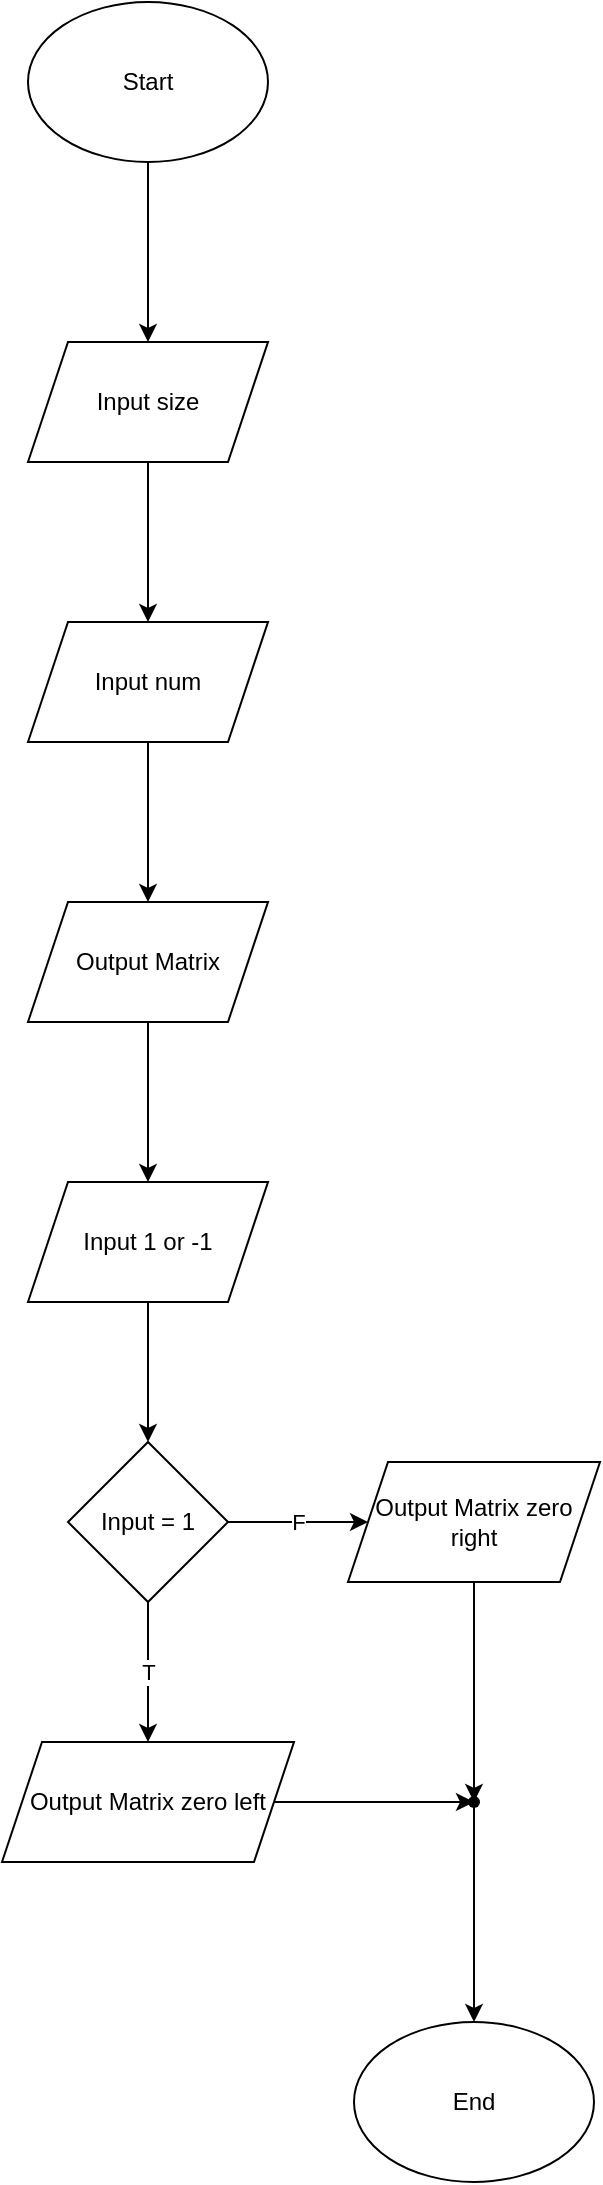 <mxfile version="25.0.1">
  <diagram name="หน้า-1" id="TLqMQvhZ-vBCqLT2y8bN">
    <mxGraphModel dx="1050" dy="530" grid="1" gridSize="10" guides="1" tooltips="1" connect="1" arrows="1" fold="1" page="1" pageScale="1" pageWidth="827" pageHeight="1169" math="0" shadow="0">
      <root>
        <mxCell id="0" />
        <mxCell id="1" parent="0" />
        <mxCell id="z4WzdDgRF9bNMohmbe45-3" value="" style="edgeStyle=orthogonalEdgeStyle;rounded=0;orthogonalLoop=1;jettySize=auto;html=1;" edge="1" parent="1" source="z4WzdDgRF9bNMohmbe45-1" target="z4WzdDgRF9bNMohmbe45-2">
          <mxGeometry relative="1" as="geometry" />
        </mxCell>
        <mxCell id="z4WzdDgRF9bNMohmbe45-1" value="Start" style="ellipse;whiteSpace=wrap;html=1;" vertex="1" parent="1">
          <mxGeometry x="354" y="10" width="120" height="80" as="geometry" />
        </mxCell>
        <mxCell id="z4WzdDgRF9bNMohmbe45-5" value="" style="edgeStyle=orthogonalEdgeStyle;rounded=0;orthogonalLoop=1;jettySize=auto;html=1;" edge="1" parent="1" source="z4WzdDgRF9bNMohmbe45-2" target="z4WzdDgRF9bNMohmbe45-4">
          <mxGeometry relative="1" as="geometry" />
        </mxCell>
        <mxCell id="z4WzdDgRF9bNMohmbe45-2" value="Input size" style="shape=parallelogram;perimeter=parallelogramPerimeter;whiteSpace=wrap;html=1;fixedSize=1;" vertex="1" parent="1">
          <mxGeometry x="354" y="180" width="120" height="60" as="geometry" />
        </mxCell>
        <mxCell id="z4WzdDgRF9bNMohmbe45-7" value="" style="edgeStyle=orthogonalEdgeStyle;rounded=0;orthogonalLoop=1;jettySize=auto;html=1;" edge="1" parent="1" source="z4WzdDgRF9bNMohmbe45-4" target="z4WzdDgRF9bNMohmbe45-6">
          <mxGeometry relative="1" as="geometry" />
        </mxCell>
        <mxCell id="z4WzdDgRF9bNMohmbe45-4" value="Input num" style="shape=parallelogram;perimeter=parallelogramPerimeter;whiteSpace=wrap;html=1;fixedSize=1;" vertex="1" parent="1">
          <mxGeometry x="354" y="320" width="120" height="60" as="geometry" />
        </mxCell>
        <mxCell id="z4WzdDgRF9bNMohmbe45-11" value="" style="edgeStyle=orthogonalEdgeStyle;rounded=0;orthogonalLoop=1;jettySize=auto;html=1;" edge="1" parent="1" source="z4WzdDgRF9bNMohmbe45-6" target="z4WzdDgRF9bNMohmbe45-10">
          <mxGeometry relative="1" as="geometry" />
        </mxCell>
        <mxCell id="z4WzdDgRF9bNMohmbe45-6" value="Output Matrix" style="shape=parallelogram;perimeter=parallelogramPerimeter;whiteSpace=wrap;html=1;fixedSize=1;" vertex="1" parent="1">
          <mxGeometry x="354" y="460" width="120" height="60" as="geometry" />
        </mxCell>
        <mxCell id="z4WzdDgRF9bNMohmbe45-13" value="" style="edgeStyle=orthogonalEdgeStyle;rounded=0;orthogonalLoop=1;jettySize=auto;html=1;" edge="1" parent="1" source="z4WzdDgRF9bNMohmbe45-10" target="z4WzdDgRF9bNMohmbe45-12">
          <mxGeometry relative="1" as="geometry" />
        </mxCell>
        <mxCell id="z4WzdDgRF9bNMohmbe45-10" value="Input 1 or -1" style="shape=parallelogram;perimeter=parallelogramPerimeter;whiteSpace=wrap;html=1;fixedSize=1;" vertex="1" parent="1">
          <mxGeometry x="354" y="600" width="120" height="60" as="geometry" />
        </mxCell>
        <mxCell id="z4WzdDgRF9bNMohmbe45-15" value="T" style="edgeStyle=orthogonalEdgeStyle;rounded=0;orthogonalLoop=1;jettySize=auto;html=1;" edge="1" parent="1" source="z4WzdDgRF9bNMohmbe45-12" target="z4WzdDgRF9bNMohmbe45-14">
          <mxGeometry relative="1" as="geometry" />
        </mxCell>
        <mxCell id="z4WzdDgRF9bNMohmbe45-17" value="F" style="edgeStyle=orthogonalEdgeStyle;rounded=0;orthogonalLoop=1;jettySize=auto;html=1;" edge="1" parent="1" source="z4WzdDgRF9bNMohmbe45-12" target="z4WzdDgRF9bNMohmbe45-16">
          <mxGeometry relative="1" as="geometry" />
        </mxCell>
        <mxCell id="z4WzdDgRF9bNMohmbe45-12" value="Input = 1" style="rhombus;whiteSpace=wrap;html=1;" vertex="1" parent="1">
          <mxGeometry x="374" y="730" width="80" height="80" as="geometry" />
        </mxCell>
        <mxCell id="z4WzdDgRF9bNMohmbe45-20" value="" style="edgeStyle=orthogonalEdgeStyle;rounded=0;orthogonalLoop=1;jettySize=auto;html=1;" edge="1" parent="1" source="z4WzdDgRF9bNMohmbe45-14" target="z4WzdDgRF9bNMohmbe45-18">
          <mxGeometry relative="1" as="geometry" />
        </mxCell>
        <mxCell id="z4WzdDgRF9bNMohmbe45-14" value="Output Matrix zero left" style="shape=parallelogram;perimeter=parallelogramPerimeter;whiteSpace=wrap;html=1;fixedSize=1;" vertex="1" parent="1">
          <mxGeometry x="341" y="880" width="146" height="60" as="geometry" />
        </mxCell>
        <mxCell id="z4WzdDgRF9bNMohmbe45-19" value="" style="edgeStyle=orthogonalEdgeStyle;rounded=0;orthogonalLoop=1;jettySize=auto;html=1;" edge="1" parent="1" source="z4WzdDgRF9bNMohmbe45-16" target="z4WzdDgRF9bNMohmbe45-18">
          <mxGeometry relative="1" as="geometry" />
        </mxCell>
        <mxCell id="z4WzdDgRF9bNMohmbe45-16" value="Output Matrix zero right" style="shape=parallelogram;perimeter=parallelogramPerimeter;whiteSpace=wrap;html=1;fixedSize=1;" vertex="1" parent="1">
          <mxGeometry x="514" y="740" width="126" height="60" as="geometry" />
        </mxCell>
        <mxCell id="z4WzdDgRF9bNMohmbe45-22" value="" style="edgeStyle=orthogonalEdgeStyle;rounded=0;orthogonalLoop=1;jettySize=auto;html=1;" edge="1" parent="1" source="z4WzdDgRF9bNMohmbe45-18" target="z4WzdDgRF9bNMohmbe45-21">
          <mxGeometry relative="1" as="geometry" />
        </mxCell>
        <mxCell id="z4WzdDgRF9bNMohmbe45-18" value="" style="shape=waypoint;sketch=0;size=6;pointerEvents=1;points=[];fillColor=default;resizable=0;rotatable=0;perimeter=centerPerimeter;snapToPoint=1;" vertex="1" parent="1">
          <mxGeometry x="567" y="900" width="20" height="20" as="geometry" />
        </mxCell>
        <mxCell id="z4WzdDgRF9bNMohmbe45-21" value="End" style="ellipse;whiteSpace=wrap;html=1;" vertex="1" parent="1">
          <mxGeometry x="517" y="1020" width="120" height="80" as="geometry" />
        </mxCell>
      </root>
    </mxGraphModel>
  </diagram>
</mxfile>
